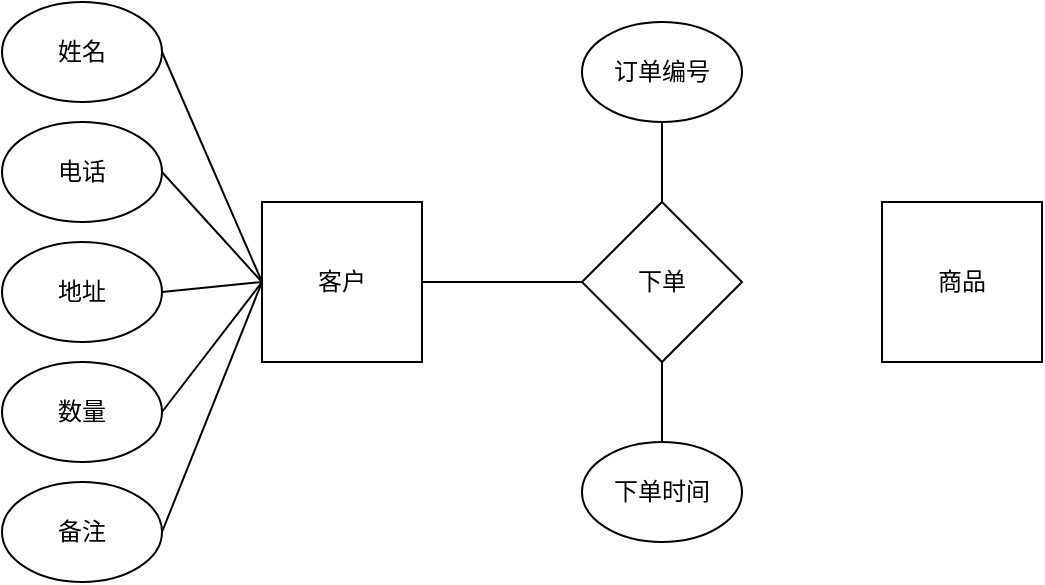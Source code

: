 <mxfile version="13.10.9" type="github">
  <diagram id="Z3qnRLCbTWZBspmnGukp" name="Page-1">
    <mxGraphModel dx="1038" dy="548" grid="1" gridSize="10" guides="1" tooltips="1" connect="1" arrows="1" fold="1" page="1" pageScale="1" pageWidth="827" pageHeight="1169" math="0" shadow="0">
      <root>
        <mxCell id="0" />
        <mxCell id="1" parent="0" />
        <mxCell id="iV4FCKDCkceHWrKzqnqT-1" style="edgeStyle=orthogonalEdgeStyle;rounded=0;orthogonalLoop=1;jettySize=auto;html=1;entryX=0;entryY=0.5;entryDx=0;entryDy=0;endArrow=none;endFill=0;" edge="1" parent="1" source="qGPzBqT6a5XUFYiETim9-1" target="qGPzBqT6a5XUFYiETim9-10">
          <mxGeometry relative="1" as="geometry" />
        </mxCell>
        <mxCell id="qGPzBqT6a5XUFYiETim9-1" value="客户" style="whiteSpace=wrap;html=1;aspect=fixed;" parent="1" vertex="1">
          <mxGeometry x="160" y="170" width="80" height="80" as="geometry" />
        </mxCell>
        <mxCell id="qGPzBqT6a5XUFYiETim9-6" style="rounded=0;orthogonalLoop=1;jettySize=auto;html=1;exitX=1;exitY=0.5;exitDx=0;exitDy=0;entryX=0;entryY=0.5;entryDx=0;entryDy=0;endArrow=none;endFill=0;" parent="1" source="qGPzBqT6a5XUFYiETim9-2" target="qGPzBqT6a5XUFYiETim9-1" edge="1">
          <mxGeometry relative="1" as="geometry" />
        </mxCell>
        <mxCell id="qGPzBqT6a5XUFYiETim9-2" value="姓名" style="ellipse;whiteSpace=wrap;html=1;" parent="1" vertex="1">
          <mxGeometry x="30" y="70" width="80" height="50" as="geometry" />
        </mxCell>
        <mxCell id="qGPzBqT6a5XUFYiETim9-7" style="edgeStyle=none;rounded=0;orthogonalLoop=1;jettySize=auto;html=1;exitX=1;exitY=0.5;exitDx=0;exitDy=0;entryX=0;entryY=0.5;entryDx=0;entryDy=0;startArrow=none;startFill=0;endArrow=none;endFill=0;" parent="1" source="qGPzBqT6a5XUFYiETim9-3" target="qGPzBqT6a5XUFYiETim9-1" edge="1">
          <mxGeometry relative="1" as="geometry" />
        </mxCell>
        <mxCell id="qGPzBqT6a5XUFYiETim9-3" value="电话" style="ellipse;whiteSpace=wrap;html=1;" parent="1" vertex="1">
          <mxGeometry x="30" y="130" width="80" height="50" as="geometry" />
        </mxCell>
        <mxCell id="qGPzBqT6a5XUFYiETim9-8" style="edgeStyle=none;rounded=0;orthogonalLoop=1;jettySize=auto;html=1;exitX=1;exitY=0.5;exitDx=0;exitDy=0;entryX=0;entryY=0.5;entryDx=0;entryDy=0;startArrow=none;startFill=0;endArrow=none;endFill=0;" parent="1" source="qGPzBqT6a5XUFYiETim9-4" target="qGPzBqT6a5XUFYiETim9-1" edge="1">
          <mxGeometry relative="1" as="geometry" />
        </mxCell>
        <mxCell id="qGPzBqT6a5XUFYiETim9-4" value="地址" style="ellipse;whiteSpace=wrap;html=1;" parent="1" vertex="1">
          <mxGeometry x="30" y="190" width="80" height="50" as="geometry" />
        </mxCell>
        <mxCell id="qGPzBqT6a5XUFYiETim9-9" style="edgeStyle=none;rounded=0;orthogonalLoop=1;jettySize=auto;html=1;exitX=1;exitY=0.5;exitDx=0;exitDy=0;startArrow=none;startFill=0;endArrow=none;endFill=0;" parent="1" source="qGPzBqT6a5XUFYiETim9-5" edge="1">
          <mxGeometry relative="1" as="geometry">
            <mxPoint x="160" y="210" as="targetPoint" />
          </mxGeometry>
        </mxCell>
        <mxCell id="qGPzBqT6a5XUFYiETim9-5" value="备注" style="ellipse;whiteSpace=wrap;html=1;" parent="1" vertex="1">
          <mxGeometry x="30" y="310" width="80" height="50" as="geometry" />
        </mxCell>
        <mxCell id="qGPzBqT6a5XUFYiETim9-10" value="下单" style="rhombus;whiteSpace=wrap;html=1;" parent="1" vertex="1">
          <mxGeometry x="320" y="170" width="80" height="80" as="geometry" />
        </mxCell>
        <mxCell id="iV4FCKDCkceHWrKzqnqT-6" style="edgeStyle=orthogonalEdgeStyle;rounded=0;orthogonalLoop=1;jettySize=auto;html=1;exitX=0.5;exitY=1;exitDx=0;exitDy=0;entryX=0.5;entryY=0;entryDx=0;entryDy=0;endArrow=none;endFill=0;" edge="1" parent="1" source="iV4FCKDCkceHWrKzqnqT-2" target="qGPzBqT6a5XUFYiETim9-10">
          <mxGeometry relative="1" as="geometry" />
        </mxCell>
        <mxCell id="iV4FCKDCkceHWrKzqnqT-2" value="订单编号" style="ellipse;whiteSpace=wrap;html=1;" vertex="1" parent="1">
          <mxGeometry x="320" y="80" width="80" height="50" as="geometry" />
        </mxCell>
        <mxCell id="iV4FCKDCkceHWrKzqnqT-5" style="edgeStyle=orthogonalEdgeStyle;rounded=0;orthogonalLoop=1;jettySize=auto;html=1;exitX=0.5;exitY=0;exitDx=0;exitDy=0;entryX=0.5;entryY=1;entryDx=0;entryDy=0;endArrow=none;endFill=0;" edge="1" parent="1" source="iV4FCKDCkceHWrKzqnqT-3" target="qGPzBqT6a5XUFYiETim9-10">
          <mxGeometry relative="1" as="geometry" />
        </mxCell>
        <mxCell id="iV4FCKDCkceHWrKzqnqT-3" value="下单时间" style="ellipse;whiteSpace=wrap;html=1;" vertex="1" parent="1">
          <mxGeometry x="320" y="290" width="80" height="50" as="geometry" />
        </mxCell>
        <mxCell id="iV4FCKDCkceHWrKzqnqT-8" style="rounded=0;orthogonalLoop=1;jettySize=auto;html=1;exitX=1;exitY=0.5;exitDx=0;exitDy=0;endArrow=none;endFill=0;" edge="1" parent="1" source="iV4FCKDCkceHWrKzqnqT-4">
          <mxGeometry relative="1" as="geometry">
            <mxPoint x="160" y="210" as="targetPoint" />
          </mxGeometry>
        </mxCell>
        <mxCell id="iV4FCKDCkceHWrKzqnqT-4" value="数量" style="ellipse;whiteSpace=wrap;html=1;" vertex="1" parent="1">
          <mxGeometry x="30" y="250" width="80" height="50" as="geometry" />
        </mxCell>
        <mxCell id="iV4FCKDCkceHWrKzqnqT-9" value="商品" style="whiteSpace=wrap;html=1;aspect=fixed;" vertex="1" parent="1">
          <mxGeometry x="470" y="170" width="80" height="80" as="geometry" />
        </mxCell>
      </root>
    </mxGraphModel>
  </diagram>
</mxfile>
